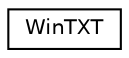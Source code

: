 digraph "Graphical Class Hierarchy"
{
  edge [fontname="Helvetica",fontsize="10",labelfontname="Helvetica",labelfontsize="10"];
  node [fontname="Helvetica",fontsize="10",shape=record];
  rankdir="LR";
  Node0 [label="WinTXT",height=0.2,width=0.4,color="black", fillcolor="white", style="filled",URL="$classWinTXT.html",tooltip="une fentre texte est un tableau 2D de caractres "];
}
